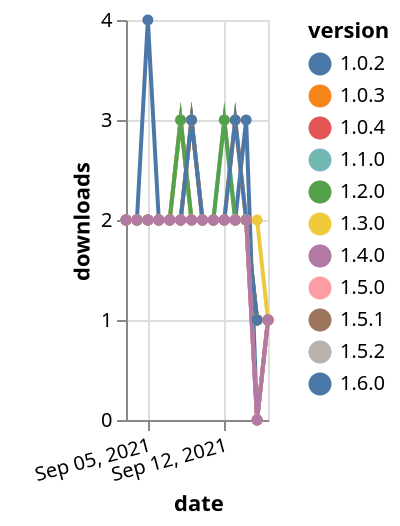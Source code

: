 {"$schema": "https://vega.github.io/schema/vega-lite/v5.json", "description": "A simple bar chart with embedded data.", "data": {"values": [{"date": "2021-09-03", "total": 1547, "delta": 2, "version": "1.0.4"}, {"date": "2021-09-04", "total": 1549, "delta": 2, "version": "1.0.4"}, {"date": "2021-09-05", "total": 1551, "delta": 2, "version": "1.0.4"}, {"date": "2021-09-06", "total": 1553, "delta": 2, "version": "1.0.4"}, {"date": "2021-09-07", "total": 1555, "delta": 2, "version": "1.0.4"}, {"date": "2021-09-08", "total": 1557, "delta": 2, "version": "1.0.4"}, {"date": "2021-09-09", "total": 1560, "delta": 3, "version": "1.0.4"}, {"date": "2021-09-10", "total": 1562, "delta": 2, "version": "1.0.4"}, {"date": "2021-09-11", "total": 1564, "delta": 2, "version": "1.0.4"}, {"date": "2021-09-12", "total": 1566, "delta": 2, "version": "1.0.4"}, {"date": "2021-09-13", "total": 1568, "delta": 2, "version": "1.0.4"}, {"date": "2021-09-14", "total": 1570, "delta": 2, "version": "1.0.4"}, {"date": "2021-09-15", "total": 1571, "delta": 1, "version": "1.0.4"}, {"date": "2021-09-16", "total": 1572, "delta": 1, "version": "1.0.4"}, {"date": "2021-09-03", "total": 642, "delta": 2, "version": "1.5.2"}, {"date": "2021-09-04", "total": 644, "delta": 2, "version": "1.5.2"}, {"date": "2021-09-05", "total": 646, "delta": 2, "version": "1.5.2"}, {"date": "2021-09-06", "total": 648, "delta": 2, "version": "1.5.2"}, {"date": "2021-09-07", "total": 650, "delta": 2, "version": "1.5.2"}, {"date": "2021-09-08", "total": 652, "delta": 2, "version": "1.5.2"}, {"date": "2021-09-09", "total": 654, "delta": 2, "version": "1.5.2"}, {"date": "2021-09-10", "total": 656, "delta": 2, "version": "1.5.2"}, {"date": "2021-09-11", "total": 658, "delta": 2, "version": "1.5.2"}, {"date": "2021-09-12", "total": 660, "delta": 2, "version": "1.5.2"}, {"date": "2021-09-13", "total": 662, "delta": 2, "version": "1.5.2"}, {"date": "2021-09-14", "total": 664, "delta": 2, "version": "1.5.2"}, {"date": "2021-09-15", "total": 664, "delta": 0, "version": "1.5.2"}, {"date": "2021-09-16", "total": 665, "delta": 1, "version": "1.5.2"}, {"date": "2021-09-03", "total": 1518, "delta": 2, "version": "1.1.0"}, {"date": "2021-09-04", "total": 1520, "delta": 2, "version": "1.1.0"}, {"date": "2021-09-05", "total": 1522, "delta": 2, "version": "1.1.0"}, {"date": "2021-09-06", "total": 1524, "delta": 2, "version": "1.1.0"}, {"date": "2021-09-07", "total": 1526, "delta": 2, "version": "1.1.0"}, {"date": "2021-09-08", "total": 1528, "delta": 2, "version": "1.1.0"}, {"date": "2021-09-09", "total": 1531, "delta": 3, "version": "1.1.0"}, {"date": "2021-09-10", "total": 1533, "delta": 2, "version": "1.1.0"}, {"date": "2021-09-11", "total": 1535, "delta": 2, "version": "1.1.0"}, {"date": "2021-09-12", "total": 1538, "delta": 3, "version": "1.1.0"}, {"date": "2021-09-13", "total": 1540, "delta": 2, "version": "1.1.0"}, {"date": "2021-09-14", "total": 1542, "delta": 2, "version": "1.1.0"}, {"date": "2021-09-15", "total": 1543, "delta": 1, "version": "1.1.0"}, {"date": "2021-09-16", "total": 1544, "delta": 1, "version": "1.1.0"}, {"date": "2021-09-03", "total": 379, "delta": 2, "version": "1.6.0"}, {"date": "2021-09-04", "total": 381, "delta": 2, "version": "1.6.0"}, {"date": "2021-09-05", "total": 385, "delta": 4, "version": "1.6.0"}, {"date": "2021-09-06", "total": 387, "delta": 2, "version": "1.6.0"}, {"date": "2021-09-07", "total": 389, "delta": 2, "version": "1.6.0"}, {"date": "2021-09-08", "total": 392, "delta": 3, "version": "1.6.0"}, {"date": "2021-09-09", "total": 394, "delta": 2, "version": "1.6.0"}, {"date": "2021-09-10", "total": 396, "delta": 2, "version": "1.6.0"}, {"date": "2021-09-11", "total": 398, "delta": 2, "version": "1.6.0"}, {"date": "2021-09-12", "total": 400, "delta": 2, "version": "1.6.0"}, {"date": "2021-09-13", "total": 402, "delta": 2, "version": "1.6.0"}, {"date": "2021-09-14", "total": 405, "delta": 3, "version": "1.6.0"}, {"date": "2021-09-15", "total": 405, "delta": 0, "version": "1.6.0"}, {"date": "2021-09-16", "total": 406, "delta": 1, "version": "1.6.0"}, {"date": "2021-09-03", "total": 677, "delta": 2, "version": "1.5.1"}, {"date": "2021-09-04", "total": 679, "delta": 2, "version": "1.5.1"}, {"date": "2021-09-05", "total": 681, "delta": 2, "version": "1.5.1"}, {"date": "2021-09-06", "total": 683, "delta": 2, "version": "1.5.1"}, {"date": "2021-09-07", "total": 685, "delta": 2, "version": "1.5.1"}, {"date": "2021-09-08", "total": 687, "delta": 2, "version": "1.5.1"}, {"date": "2021-09-09", "total": 689, "delta": 2, "version": "1.5.1"}, {"date": "2021-09-10", "total": 691, "delta": 2, "version": "1.5.1"}, {"date": "2021-09-11", "total": 693, "delta": 2, "version": "1.5.1"}, {"date": "2021-09-12", "total": 695, "delta": 2, "version": "1.5.1"}, {"date": "2021-09-13", "total": 697, "delta": 2, "version": "1.5.1"}, {"date": "2021-09-14", "total": 699, "delta": 2, "version": "1.5.1"}, {"date": "2021-09-15", "total": 699, "delta": 0, "version": "1.5.1"}, {"date": "2021-09-16", "total": 700, "delta": 1, "version": "1.5.1"}, {"date": "2021-09-03", "total": 905, "delta": 2, "version": "1.3.0"}, {"date": "2021-09-04", "total": 907, "delta": 2, "version": "1.3.0"}, {"date": "2021-09-05", "total": 909, "delta": 2, "version": "1.3.0"}, {"date": "2021-09-06", "total": 911, "delta": 2, "version": "1.3.0"}, {"date": "2021-09-07", "total": 913, "delta": 2, "version": "1.3.0"}, {"date": "2021-09-08", "total": 916, "delta": 3, "version": "1.3.0"}, {"date": "2021-09-09", "total": 918, "delta": 2, "version": "1.3.0"}, {"date": "2021-09-10", "total": 920, "delta": 2, "version": "1.3.0"}, {"date": "2021-09-11", "total": 922, "delta": 2, "version": "1.3.0"}, {"date": "2021-09-12", "total": 924, "delta": 2, "version": "1.3.0"}, {"date": "2021-09-13", "total": 926, "delta": 2, "version": "1.3.0"}, {"date": "2021-09-14", "total": 928, "delta": 2, "version": "1.3.0"}, {"date": "2021-09-15", "total": 930, "delta": 2, "version": "1.3.0"}, {"date": "2021-09-16", "total": 931, "delta": 1, "version": "1.3.0"}, {"date": "2021-09-03", "total": 1947, "delta": 2, "version": "1.0.3"}, {"date": "2021-09-04", "total": 1949, "delta": 2, "version": "1.0.3"}, {"date": "2021-09-05", "total": 1951, "delta": 2, "version": "1.0.3"}, {"date": "2021-09-06", "total": 1953, "delta": 2, "version": "1.0.3"}, {"date": "2021-09-07", "total": 1955, "delta": 2, "version": "1.0.3"}, {"date": "2021-09-08", "total": 1957, "delta": 2, "version": "1.0.3"}, {"date": "2021-09-09", "total": 1960, "delta": 3, "version": "1.0.3"}, {"date": "2021-09-10", "total": 1962, "delta": 2, "version": "1.0.3"}, {"date": "2021-09-11", "total": 1964, "delta": 2, "version": "1.0.3"}, {"date": "2021-09-12", "total": 1966, "delta": 2, "version": "1.0.3"}, {"date": "2021-09-13", "total": 1969, "delta": 3, "version": "1.0.3"}, {"date": "2021-09-14", "total": 1971, "delta": 2, "version": "1.0.3"}, {"date": "2021-09-15", "total": 1972, "delta": 1, "version": "1.0.3"}, {"date": "2021-09-16", "total": 1973, "delta": 1, "version": "1.0.3"}, {"date": "2021-09-03", "total": 1073, "delta": 2, "version": "1.2.0"}, {"date": "2021-09-04", "total": 1075, "delta": 2, "version": "1.2.0"}, {"date": "2021-09-05", "total": 1077, "delta": 2, "version": "1.2.0"}, {"date": "2021-09-06", "total": 1079, "delta": 2, "version": "1.2.0"}, {"date": "2021-09-07", "total": 1081, "delta": 2, "version": "1.2.0"}, {"date": "2021-09-08", "total": 1084, "delta": 3, "version": "1.2.0"}, {"date": "2021-09-09", "total": 1086, "delta": 2, "version": "1.2.0"}, {"date": "2021-09-10", "total": 1088, "delta": 2, "version": "1.2.0"}, {"date": "2021-09-11", "total": 1090, "delta": 2, "version": "1.2.0"}, {"date": "2021-09-12", "total": 1093, "delta": 3, "version": "1.2.0"}, {"date": "2021-09-13", "total": 1095, "delta": 2, "version": "1.2.0"}, {"date": "2021-09-14", "total": 1097, "delta": 2, "version": "1.2.0"}, {"date": "2021-09-15", "total": 1098, "delta": 1, "version": "1.2.0"}, {"date": "2021-09-16", "total": 1099, "delta": 1, "version": "1.2.0"}, {"date": "2021-09-03", "total": 2189, "delta": 2, "version": "1.0.2"}, {"date": "2021-09-04", "total": 2191, "delta": 2, "version": "1.0.2"}, {"date": "2021-09-05", "total": 2193, "delta": 2, "version": "1.0.2"}, {"date": "2021-09-06", "total": 2195, "delta": 2, "version": "1.0.2"}, {"date": "2021-09-07", "total": 2197, "delta": 2, "version": "1.0.2"}, {"date": "2021-09-08", "total": 2199, "delta": 2, "version": "1.0.2"}, {"date": "2021-09-09", "total": 2202, "delta": 3, "version": "1.0.2"}, {"date": "2021-09-10", "total": 2204, "delta": 2, "version": "1.0.2"}, {"date": "2021-09-11", "total": 2206, "delta": 2, "version": "1.0.2"}, {"date": "2021-09-12", "total": 2208, "delta": 2, "version": "1.0.2"}, {"date": "2021-09-13", "total": 2211, "delta": 3, "version": "1.0.2"}, {"date": "2021-09-14", "total": 2213, "delta": 2, "version": "1.0.2"}, {"date": "2021-09-15", "total": 2214, "delta": 1, "version": "1.0.2"}, {"date": "2021-09-16", "total": 2215, "delta": 1, "version": "1.0.2"}, {"date": "2021-09-03", "total": 697, "delta": 2, "version": "1.5.0"}, {"date": "2021-09-04", "total": 699, "delta": 2, "version": "1.5.0"}, {"date": "2021-09-05", "total": 701, "delta": 2, "version": "1.5.0"}, {"date": "2021-09-06", "total": 703, "delta": 2, "version": "1.5.0"}, {"date": "2021-09-07", "total": 705, "delta": 2, "version": "1.5.0"}, {"date": "2021-09-08", "total": 707, "delta": 2, "version": "1.5.0"}, {"date": "2021-09-09", "total": 709, "delta": 2, "version": "1.5.0"}, {"date": "2021-09-10", "total": 711, "delta": 2, "version": "1.5.0"}, {"date": "2021-09-11", "total": 713, "delta": 2, "version": "1.5.0"}, {"date": "2021-09-12", "total": 715, "delta": 2, "version": "1.5.0"}, {"date": "2021-09-13", "total": 717, "delta": 2, "version": "1.5.0"}, {"date": "2021-09-14", "total": 719, "delta": 2, "version": "1.5.0"}, {"date": "2021-09-15", "total": 719, "delta": 0, "version": "1.5.0"}, {"date": "2021-09-16", "total": 720, "delta": 1, "version": "1.5.0"}, {"date": "2021-09-03", "total": 891, "delta": 2, "version": "1.4.0"}, {"date": "2021-09-04", "total": 893, "delta": 2, "version": "1.4.0"}, {"date": "2021-09-05", "total": 895, "delta": 2, "version": "1.4.0"}, {"date": "2021-09-06", "total": 897, "delta": 2, "version": "1.4.0"}, {"date": "2021-09-07", "total": 899, "delta": 2, "version": "1.4.0"}, {"date": "2021-09-08", "total": 901, "delta": 2, "version": "1.4.0"}, {"date": "2021-09-09", "total": 903, "delta": 2, "version": "1.4.0"}, {"date": "2021-09-10", "total": 905, "delta": 2, "version": "1.4.0"}, {"date": "2021-09-11", "total": 907, "delta": 2, "version": "1.4.0"}, {"date": "2021-09-12", "total": 909, "delta": 2, "version": "1.4.0"}, {"date": "2021-09-13", "total": 911, "delta": 2, "version": "1.4.0"}, {"date": "2021-09-14", "total": 913, "delta": 2, "version": "1.4.0"}, {"date": "2021-09-15", "total": 913, "delta": 0, "version": "1.4.0"}, {"date": "2021-09-16", "total": 914, "delta": 1, "version": "1.4.0"}]}, "width": "container", "mark": {"type": "line", "point": {"filled": true}}, "encoding": {"x": {"field": "date", "type": "temporal", "timeUnit": "yearmonthdate", "title": "date", "axis": {"labelAngle": -15}}, "y": {"field": "delta", "type": "quantitative", "title": "downloads"}, "color": {"field": "version", "type": "nominal"}, "tooltip": {"field": "delta"}}}